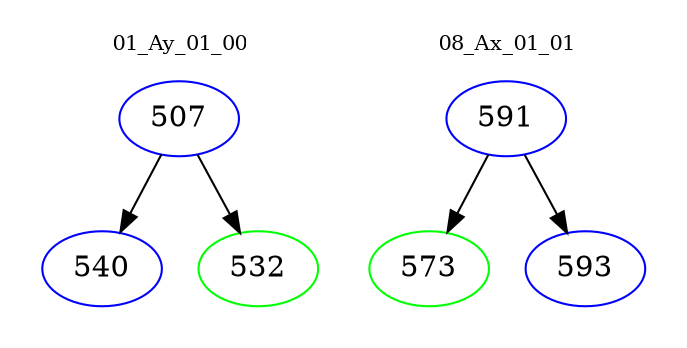 digraph{
subgraph cluster_0 {
color = white
label = "01_Ay_01_00";
fontsize=10;
T0_507 [label="507", color="blue"]
T0_507 -> T0_540 [color="black"]
T0_540 [label="540", color="blue"]
T0_507 -> T0_532 [color="black"]
T0_532 [label="532", color="green"]
}
subgraph cluster_1 {
color = white
label = "08_Ax_01_01";
fontsize=10;
T1_591 [label="591", color="blue"]
T1_591 -> T1_573 [color="black"]
T1_573 [label="573", color="green"]
T1_591 -> T1_593 [color="black"]
T1_593 [label="593", color="blue"]
}
}
